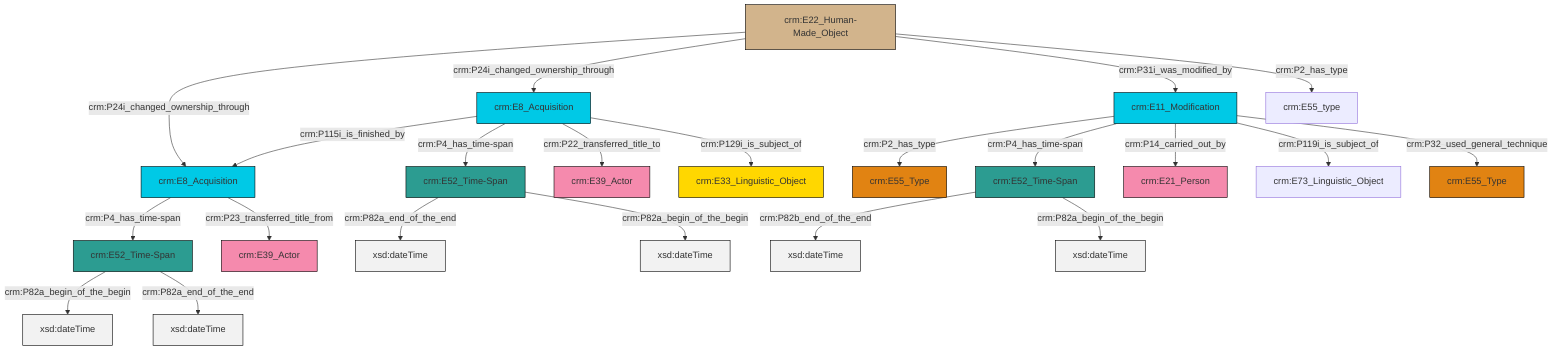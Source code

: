 graph TD
classDef Literal fill:#f2f2f2,stroke:#000000;
classDef CRM_Entity fill:#FFFFFF,stroke:#000000;
classDef Temporal_Entity fill:#00C9E6, stroke:#000000;
classDef Type fill:#E18312, stroke:#000000;
classDef Time-Span fill:#2C9C91, stroke:#000000;
classDef Appellation fill:#FFEB7F, stroke:#000000;
classDef Place fill:#008836, stroke:#000000;
classDef Persistent_Item fill:#B266B2, stroke:#000000;
classDef Conceptual_Object fill:#FFD700, stroke:#000000;
classDef Physical_Thing fill:#D2B48C, stroke:#000000;
classDef Actor fill:#f58aad, stroke:#000000;
classDef PC_Classes fill:#4ce600, stroke:#000000;
classDef Multi fill:#cccccc,stroke:#000000;

2["crm:E11_Modification"]:::Temporal_Entity -->|crm:P2_has_type| 3["crm:E55_Type"]:::Type
6["crm:E8_Acquisition"]:::Temporal_Entity -->|crm:P115i_is_finished_by| 7["crm:E8_Acquisition"]:::Temporal_Entity
2["crm:E11_Modification"]:::Temporal_Entity -->|crm:P4_has_time-span| 11["crm:E52_Time-Span"]:::Time-Span
8["crm:E22_Human-Made_Object"]:::Physical_Thing -->|crm:P24i_changed_ownership_through| 7["crm:E8_Acquisition"]:::Temporal_Entity
6["crm:E8_Acquisition"]:::Temporal_Entity -->|crm:P4_has_time-span| 14["crm:E52_Time-Span"]:::Time-Span
6["crm:E8_Acquisition"]:::Temporal_Entity -->|crm:P22_transferred_title_to| 15["crm:E39_Actor"]:::Actor
11["crm:E52_Time-Span"]:::Time-Span -->|crm:P82b_end_of_the_end| 16[xsd:dateTime]:::Literal
2["crm:E11_Modification"]:::Temporal_Entity -->|crm:P14_carried_out_by| 4["crm:E21_Person"]:::Actor
14["crm:E52_Time-Span"]:::Time-Span -->|crm:P82a_end_of_the_end| 17[xsd:dateTime]:::Literal
14["crm:E52_Time-Span"]:::Time-Span -->|crm:P82a_begin_of_the_begin| 18[xsd:dateTime]:::Literal
7["crm:E8_Acquisition"]:::Temporal_Entity -->|crm:P4_has_time-span| 21["crm:E52_Time-Span"]:::Time-Span
21["crm:E52_Time-Span"]:::Time-Span -->|crm:P82a_begin_of_the_begin| 23[xsd:dateTime]:::Literal
8["crm:E22_Human-Made_Object"]:::Physical_Thing -->|crm:P24i_changed_ownership_through| 6["crm:E8_Acquisition"]:::Temporal_Entity
11["crm:E52_Time-Span"]:::Time-Span -->|crm:P82a_begin_of_the_begin| 26[xsd:dateTime]:::Literal
8["crm:E22_Human-Made_Object"]:::Physical_Thing -->|crm:P31i_was_modified_by| 2["crm:E11_Modification"]:::Temporal_Entity
2["crm:E11_Modification"]:::Temporal_Entity -->|crm:P119i_is_subject_of| 0["crm:E73_Linguistic_Object"]:::Default
2["crm:E11_Modification"]:::Temporal_Entity -->|crm:P32_used_general_technique| 19["crm:E55_Type"]:::Type
21["crm:E52_Time-Span"]:::Time-Span -->|crm:P82a_end_of_the_end| 30[xsd:dateTime]:::Literal
7["crm:E8_Acquisition"]:::Temporal_Entity -->|crm:P23_transferred_title_from| 31["crm:E39_Actor"]:::Actor
8["crm:E22_Human-Made_Object"]:::Physical_Thing -->|crm:P2_has_type| 12["crm:E55_type"]:::Default
6["crm:E8_Acquisition"]:::Temporal_Entity -->|crm:P129i_is_subject_of| 28["crm:E33_Linguistic_Object"]:::Conceptual_Object
